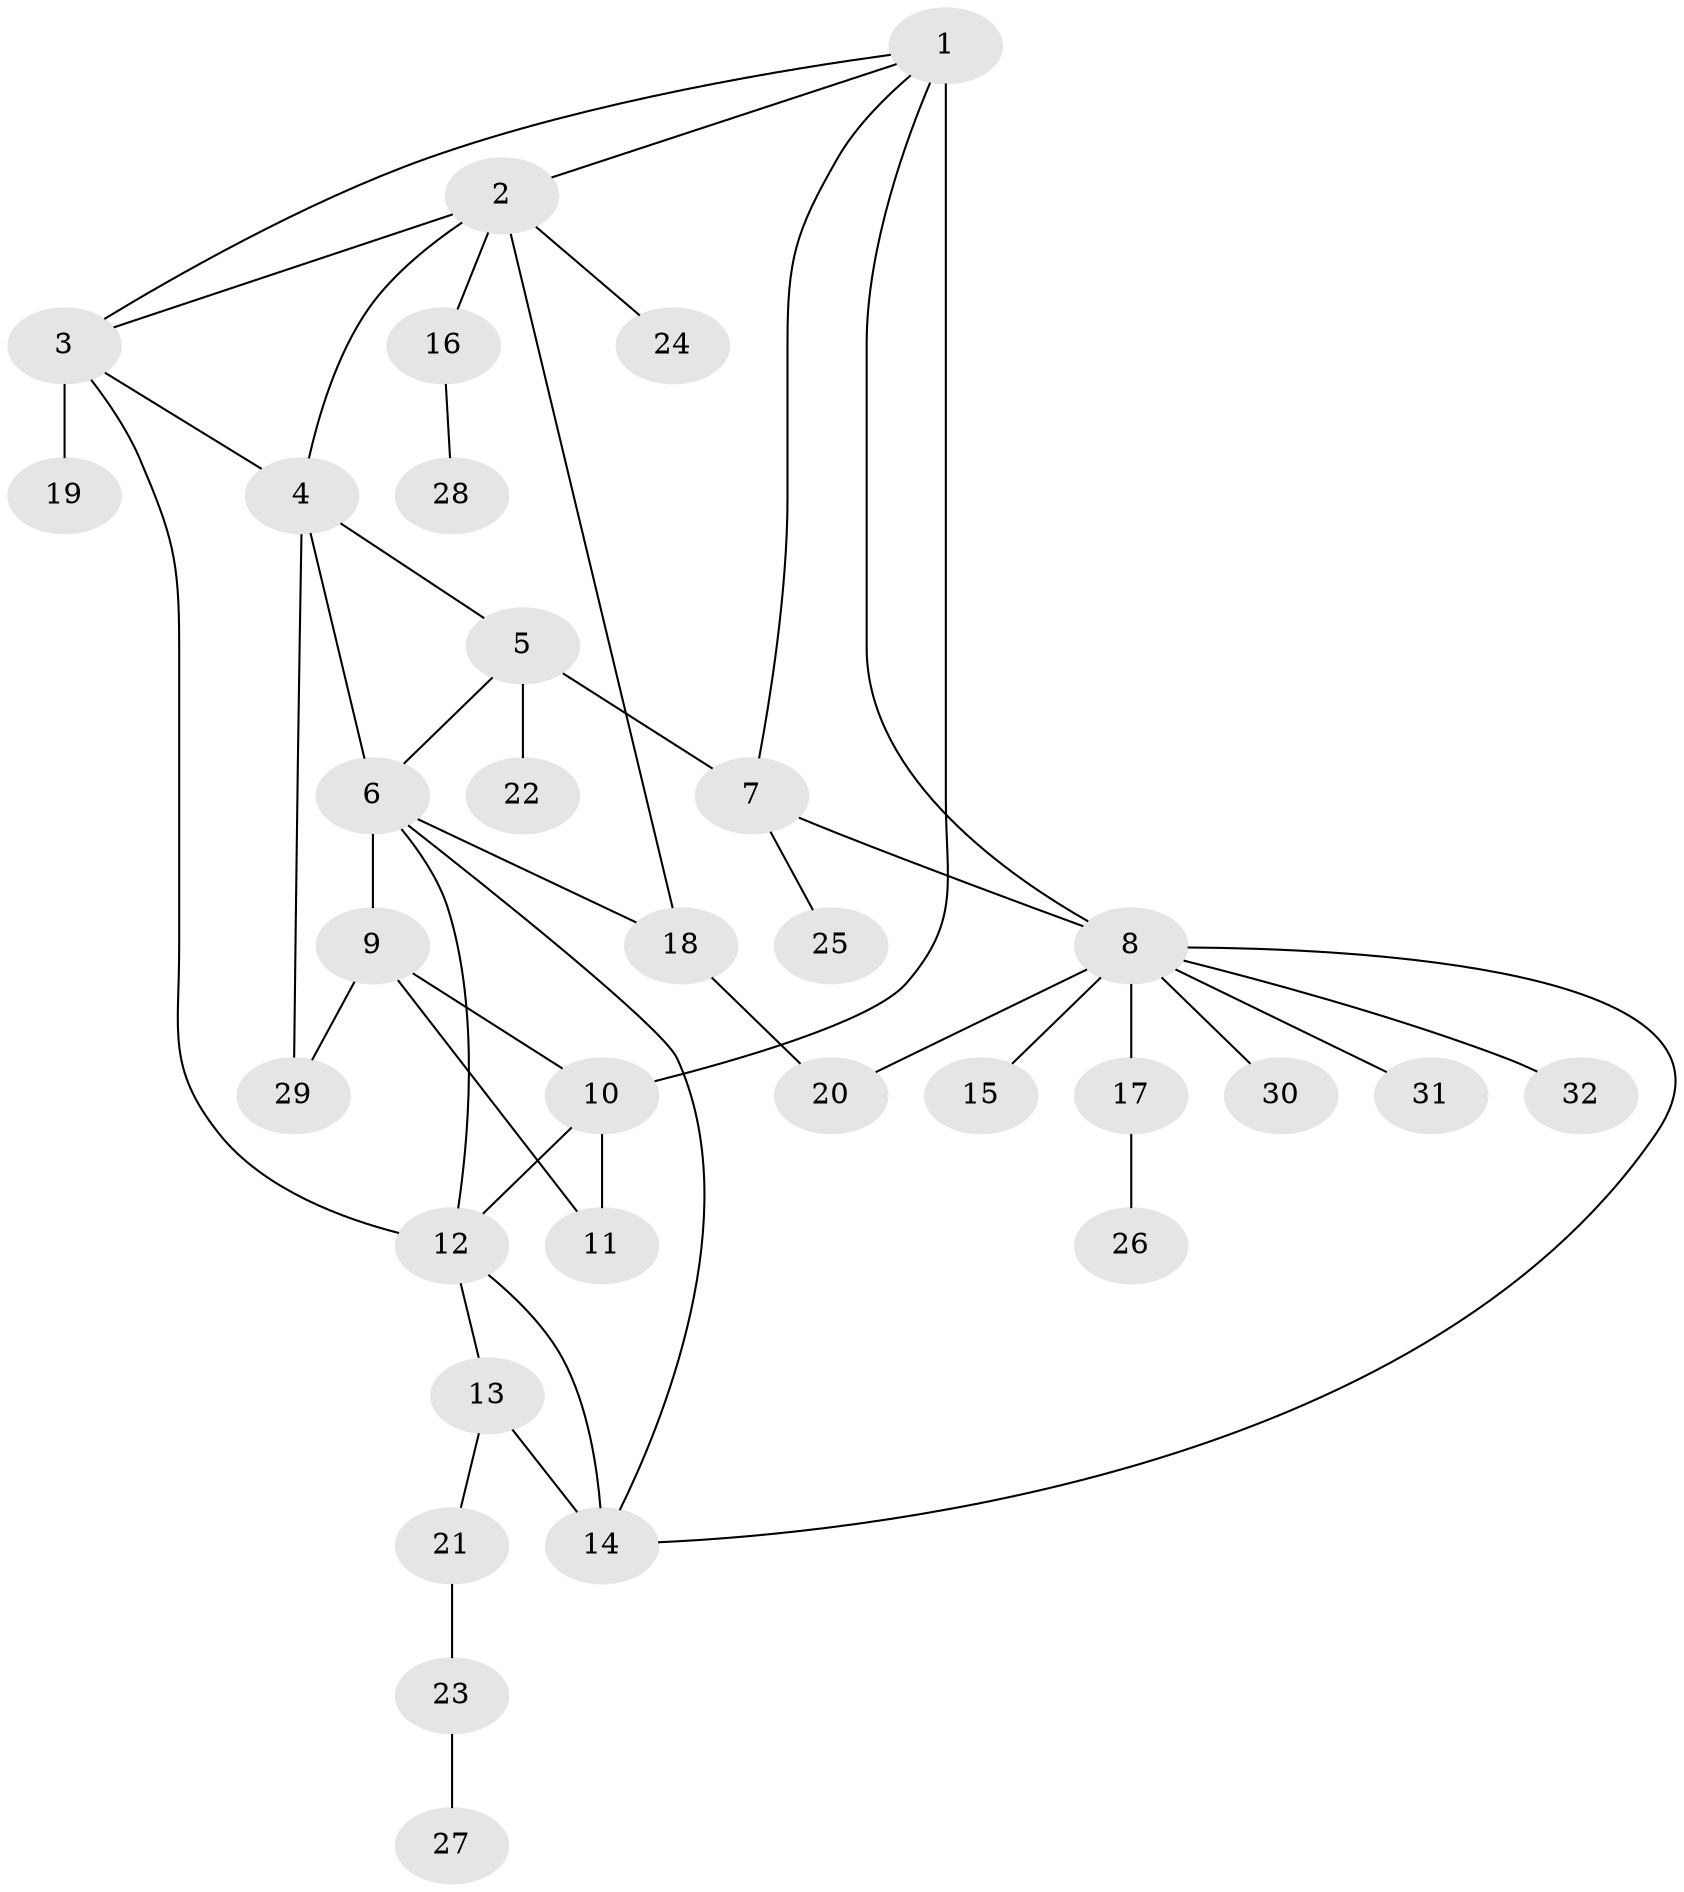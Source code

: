 // original degree distribution, {4: 0.046875, 7: 0.03125, 11: 0.015625, 5: 0.0625, 6: 0.015625, 8: 0.015625, 10: 0.015625, 9: 0.015625, 3: 0.09375, 1: 0.5625, 2: 0.125}
// Generated by graph-tools (version 1.1) at 2025/37/03/09/25 02:37:29]
// undirected, 32 vertices, 46 edges
graph export_dot {
graph [start="1"]
  node [color=gray90,style=filled];
  1;
  2;
  3;
  4;
  5;
  6;
  7;
  8;
  9;
  10;
  11;
  12;
  13;
  14;
  15;
  16;
  17;
  18;
  19;
  20;
  21;
  22;
  23;
  24;
  25;
  26;
  27;
  28;
  29;
  30;
  31;
  32;
  1 -- 2 [weight=1.0];
  1 -- 3 [weight=1.0];
  1 -- 7 [weight=1.0];
  1 -- 8 [weight=1.0];
  1 -- 10 [weight=5.0];
  2 -- 3 [weight=1.0];
  2 -- 4 [weight=1.0];
  2 -- 16 [weight=1.0];
  2 -- 18 [weight=1.0];
  2 -- 24 [weight=1.0];
  3 -- 4 [weight=1.0];
  3 -- 12 [weight=1.0];
  3 -- 19 [weight=6.0];
  4 -- 5 [weight=1.0];
  4 -- 6 [weight=1.0];
  4 -- 29 [weight=1.0];
  5 -- 6 [weight=1.0];
  5 -- 7 [weight=1.0];
  5 -- 22 [weight=2.0];
  6 -- 9 [weight=1.0];
  6 -- 12 [weight=1.0];
  6 -- 14 [weight=1.0];
  6 -- 18 [weight=2.0];
  7 -- 8 [weight=1.0];
  7 -- 25 [weight=1.0];
  8 -- 14 [weight=1.0];
  8 -- 15 [weight=1.0];
  8 -- 17 [weight=1.0];
  8 -- 20 [weight=1.0];
  8 -- 30 [weight=1.0];
  8 -- 31 [weight=1.0];
  8 -- 32 [weight=1.0];
  9 -- 10 [weight=1.0];
  9 -- 11 [weight=1.0];
  9 -- 29 [weight=1.0];
  10 -- 11 [weight=1.0];
  10 -- 12 [weight=1.0];
  12 -- 13 [weight=1.0];
  12 -- 14 [weight=1.0];
  13 -- 14 [weight=3.0];
  13 -- 21 [weight=1.0];
  16 -- 28 [weight=1.0];
  17 -- 26 [weight=1.0];
  18 -- 20 [weight=1.0];
  21 -- 23 [weight=1.0];
  23 -- 27 [weight=1.0];
}

